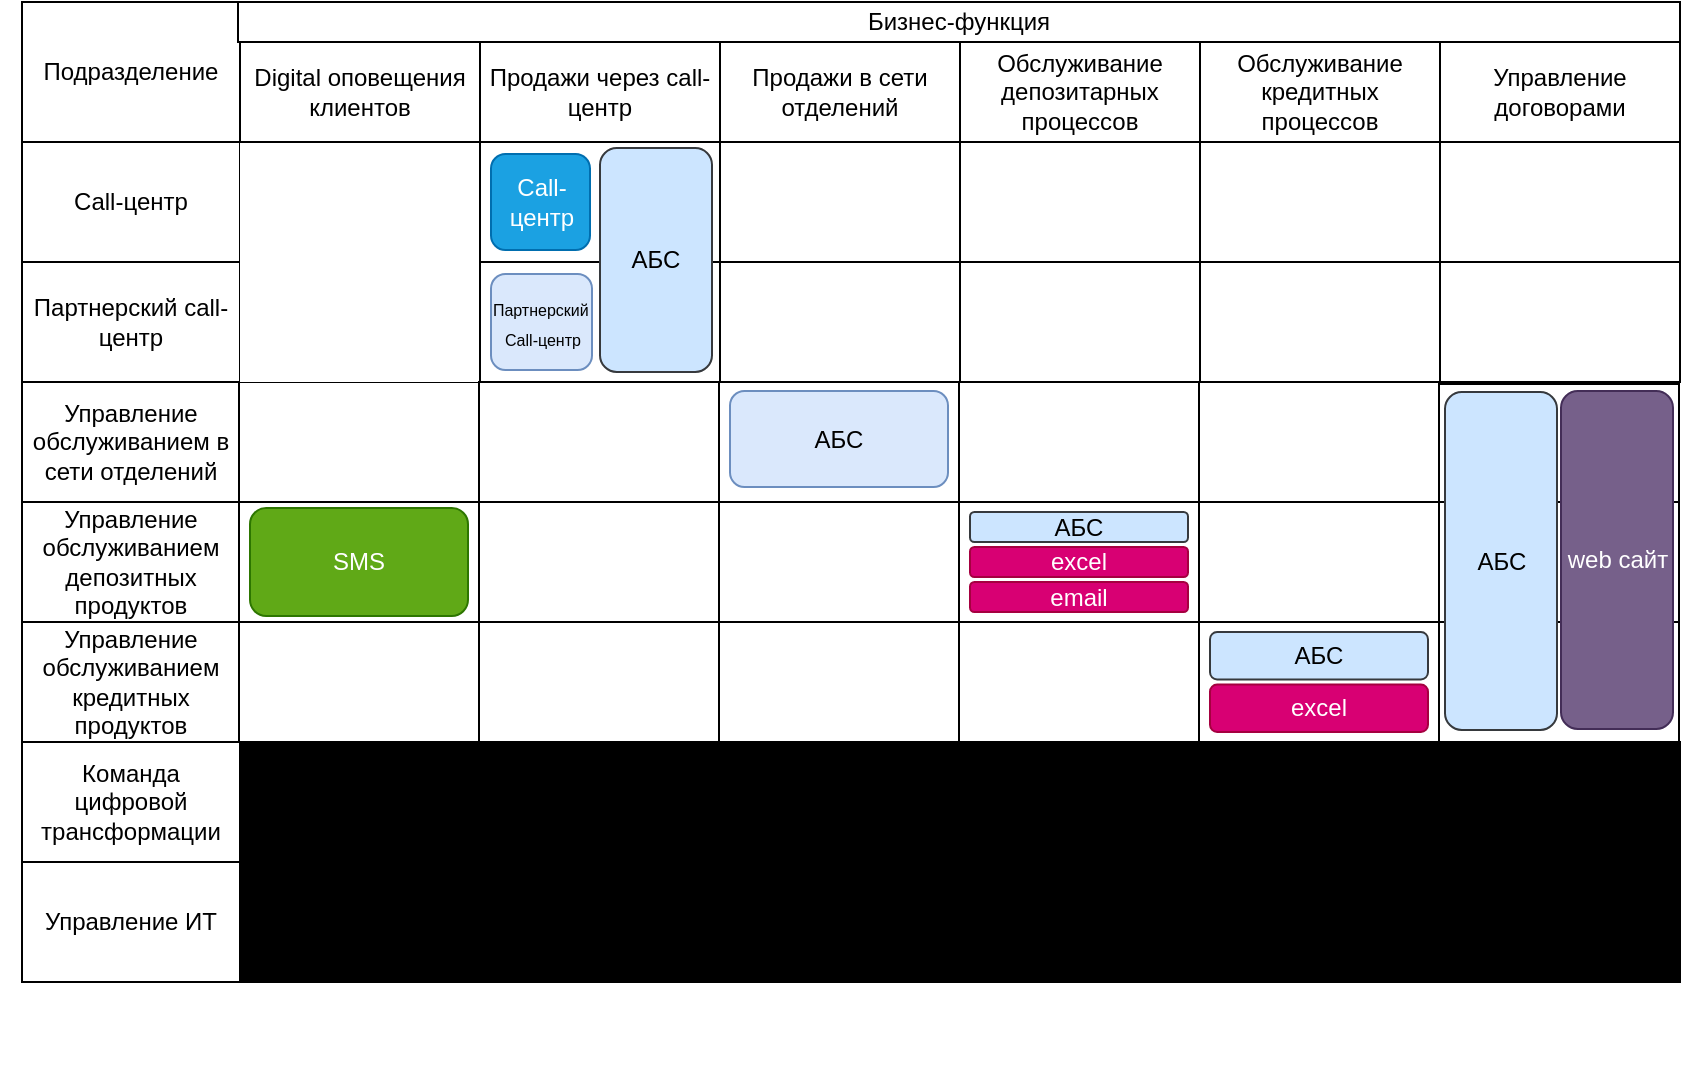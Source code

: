 <mxfile version="27.1.5">
  <diagram name="Page-1" id="EDruNcVgQrR1iOMbviFJ">
    <mxGraphModel dx="1142" dy="645" grid="0" gridSize="5" guides="1" tooltips="1" connect="1" arrows="1" fold="1" page="1" pageScale="1" pageWidth="850" pageHeight="1100" math="0" shadow="0">
      <root>
        <mxCell id="0" />
        <mxCell id="1" parent="0" />
        <mxCell id="CMrMNQIp8Kjfouo7Vvd6-123" value="" style="group;fillColor=none;container=0;" parent="1" vertex="1" connectable="0">
          <mxGeometry y="40" width="851" height="537" as="geometry" />
        </mxCell>
        <mxCell id="CMrMNQIp8Kjfouo7Vvd6-51" value="Управление обслуживанием в сети отделений" style="rounded=0;whiteSpace=wrap;html=1;" parent="1" vertex="1">
          <mxGeometry x="11" y="230" width="108.5" height="60" as="geometry" />
        </mxCell>
        <mxCell id="CMrMNQIp8Kjfouo7Vvd6-52" value="Управление обслуживанием депозитных продуктов" style="rounded=0;whiteSpace=wrap;html=1;" parent="1" vertex="1">
          <mxGeometry x="11" y="290" width="108.5" height="60" as="geometry" />
        </mxCell>
        <mxCell id="CMrMNQIp8Kjfouo7Vvd6-53" value="Управление обслуживанием кредитных продуктов" style="rounded=0;whiteSpace=wrap;html=1;" parent="1" vertex="1">
          <mxGeometry x="11" y="350" width="108.5" height="60" as="geometry" />
        </mxCell>
        <mxCell id="CMrMNQIp8Kjfouo7Vvd6-54" value="Call-центр" style="rounded=0;whiteSpace=wrap;html=1;" parent="1" vertex="1">
          <mxGeometry x="11" y="110" width="109" height="60" as="geometry" />
        </mxCell>
        <mxCell id="CMrMNQIp8Kjfouo7Vvd6-55" value="Партнерский call-центр" style="rounded=0;whiteSpace=wrap;html=1;" parent="1" vertex="1">
          <mxGeometry x="11" y="170" width="109" height="60" as="geometry" />
        </mxCell>
        <mxCell id="CMrMNQIp8Kjfouo7Vvd6-56" value="Команда цифровой трансформации" style="rounded=0;whiteSpace=wrap;html=1;" parent="1" vertex="1">
          <mxGeometry x="11" y="410" width="109" height="60" as="geometry" />
        </mxCell>
        <mxCell id="CMrMNQIp8Kjfouo7Vvd6-57" value="Управление ИТ" style="rounded=0;whiteSpace=wrap;html=1;" parent="1" vertex="1">
          <mxGeometry x="11" y="470" width="109" height="60" as="geometry" />
        </mxCell>
        <mxCell id="CMrMNQIp8Kjfouo7Vvd6-58" value="&lt;div&gt;&lt;span style=&quot;background-color: transparent; color: light-dark(rgb(0, 0, 0), rgb(255, 255, 255));&quot;&gt;Подразделение&lt;/span&gt;&lt;/div&gt;" style="rounded=0;whiteSpace=wrap;html=1;" parent="1" vertex="1">
          <mxGeometry x="11" y="40" width="109" height="70" as="geometry" />
        </mxCell>
        <mxCell id="CMrMNQIp8Kjfouo7Vvd6-59" value="" style="rounded=0;whiteSpace=wrap;html=1;" parent="1" vertex="1">
          <mxGeometry x="119.5" y="230" width="120" height="60" as="geometry" />
        </mxCell>
        <mxCell id="CMrMNQIp8Kjfouo7Vvd6-60" value="" style="rounded=0;whiteSpace=wrap;html=1;" parent="1" vertex="1">
          <mxGeometry x="119.5" y="290" width="120" height="60" as="geometry" />
        </mxCell>
        <mxCell id="CMrMNQIp8Kjfouo7Vvd6-61" value="" style="rounded=0;whiteSpace=wrap;html=1;" parent="1" vertex="1">
          <mxGeometry x="119.5" y="350" width="120" height="60" as="geometry" />
        </mxCell>
        <mxCell id="CMrMNQIp8Kjfouo7Vvd6-62" value="" style="rounded=0;whiteSpace=wrap;html=1;strokeColor=none;" parent="1" vertex="1">
          <mxGeometry x="120" y="110" width="120" height="60" as="geometry" />
        </mxCell>
        <mxCell id="CMrMNQIp8Kjfouo7Vvd6-63" value="" style="rounded=0;whiteSpace=wrap;html=1;strokeColor=none;" parent="1" vertex="1">
          <mxGeometry x="120" y="170" width="120" height="60" as="geometry" />
        </mxCell>
        <mxCell id="CMrMNQIp8Kjfouo7Vvd6-75" value="" style="rounded=0;whiteSpace=wrap;html=1;" parent="1" vertex="1">
          <mxGeometry x="239.5" y="230" width="120" height="60" as="geometry" />
        </mxCell>
        <mxCell id="CMrMNQIp8Kjfouo7Vvd6-76" value="" style="rounded=0;whiteSpace=wrap;html=1;" parent="1" vertex="1">
          <mxGeometry x="239.5" y="290" width="120" height="60" as="geometry" />
        </mxCell>
        <mxCell id="CMrMNQIp8Kjfouo7Vvd6-77" value="" style="rounded=0;whiteSpace=wrap;html=1;" parent="1" vertex="1">
          <mxGeometry x="239.5" y="350" width="120" height="60" as="geometry" />
        </mxCell>
        <mxCell id="CMrMNQIp8Kjfouo7Vvd6-78" value="" style="rounded=0;whiteSpace=wrap;html=1;" parent="1" vertex="1">
          <mxGeometry x="240" y="110" width="120" height="60" as="geometry" />
        </mxCell>
        <mxCell id="CMrMNQIp8Kjfouo7Vvd6-79" value="" style="rounded=0;whiteSpace=wrap;html=1;" parent="1" vertex="1">
          <mxGeometry x="240" y="170" width="120" height="60" as="geometry" />
        </mxCell>
        <mxCell id="CMrMNQIp8Kjfouo7Vvd6-83" value="&lt;div&gt;&lt;br&gt;&lt;/div&gt;&lt;div&gt;&lt;br&gt;&lt;/div&gt;" style="rounded=0;whiteSpace=wrap;html=1;" parent="1" vertex="1">
          <mxGeometry x="359.5" y="230" width="120" height="60" as="geometry" />
        </mxCell>
        <mxCell id="CMrMNQIp8Kjfouo7Vvd6-84" value="" style="rounded=0;whiteSpace=wrap;html=1;" parent="1" vertex="1">
          <mxGeometry x="359.5" y="290" width="120" height="60" as="geometry" />
        </mxCell>
        <mxCell id="CMrMNQIp8Kjfouo7Vvd6-85" value="" style="rounded=0;whiteSpace=wrap;html=1;" parent="1" vertex="1">
          <mxGeometry x="359.5" y="350" width="120" height="60" as="geometry" />
        </mxCell>
        <mxCell id="CMrMNQIp8Kjfouo7Vvd6-86" value="" style="rounded=0;whiteSpace=wrap;html=1;" parent="1" vertex="1">
          <mxGeometry x="360" y="110" width="120" height="60" as="geometry" />
        </mxCell>
        <mxCell id="CMrMNQIp8Kjfouo7Vvd6-87" value="" style="rounded=0;whiteSpace=wrap;html=1;" parent="1" vertex="1">
          <mxGeometry x="360" y="170" width="120" height="60" as="geometry" />
        </mxCell>
        <mxCell id="CMrMNQIp8Kjfouo7Vvd6-91" value="" style="rounded=0;whiteSpace=wrap;html=1;" parent="1" vertex="1">
          <mxGeometry x="479.5" y="230" width="120" height="60" as="geometry" />
        </mxCell>
        <mxCell id="CMrMNQIp8Kjfouo7Vvd6-92" value="" style="rounded=0;whiteSpace=wrap;html=1;" parent="1" vertex="1">
          <mxGeometry x="479.5" y="290" width="120" height="60" as="geometry" />
        </mxCell>
        <mxCell id="CMrMNQIp8Kjfouo7Vvd6-93" value="" style="rounded=0;whiteSpace=wrap;html=1;" parent="1" vertex="1">
          <mxGeometry x="479.5" y="350" width="120" height="60" as="geometry" />
        </mxCell>
        <mxCell id="CMrMNQIp8Kjfouo7Vvd6-94" value="" style="rounded=0;whiteSpace=wrap;html=1;" parent="1" vertex="1">
          <mxGeometry x="480" y="110" width="120" height="60" as="geometry" />
        </mxCell>
        <mxCell id="CMrMNQIp8Kjfouo7Vvd6-95" value="" style="rounded=0;whiteSpace=wrap;html=1;" parent="1" vertex="1">
          <mxGeometry x="480" y="170" width="120" height="60" as="geometry" />
        </mxCell>
        <mxCell id="CMrMNQIp8Kjfouo7Vvd6-99" value="" style="rounded=0;whiteSpace=wrap;html=1;" parent="1" vertex="1">
          <mxGeometry x="599.5" y="230" width="120" height="60" as="geometry" />
        </mxCell>
        <mxCell id="CMrMNQIp8Kjfouo7Vvd6-100" value="" style="rounded=0;whiteSpace=wrap;html=1;" parent="1" vertex="1">
          <mxGeometry x="599.5" y="290" width="120" height="60" as="geometry" />
        </mxCell>
        <mxCell id="CMrMNQIp8Kjfouo7Vvd6-101" value="" style="rounded=0;whiteSpace=wrap;html=1;" parent="1" vertex="1">
          <mxGeometry x="599.5" y="350" width="120" height="60" as="geometry" />
        </mxCell>
        <mxCell id="CMrMNQIp8Kjfouo7Vvd6-102" value="" style="rounded=0;whiteSpace=wrap;html=1;" parent="1" vertex="1">
          <mxGeometry x="600" y="110" width="120" height="60" as="geometry" />
        </mxCell>
        <mxCell id="CMrMNQIp8Kjfouo7Vvd6-103" value="" style="rounded=0;whiteSpace=wrap;html=1;" parent="1" vertex="1">
          <mxGeometry x="600" y="170" width="120" height="60" as="geometry" />
        </mxCell>
        <mxCell id="CMrMNQIp8Kjfouo7Vvd6-107" value="" style="rounded=0;whiteSpace=wrap;html=1;" parent="1" vertex="1">
          <mxGeometry x="719.5" y="231" width="120" height="60" as="geometry" />
        </mxCell>
        <mxCell id="CMrMNQIp8Kjfouo7Vvd6-108" value="" style="rounded=0;whiteSpace=wrap;html=1;" parent="1" vertex="1">
          <mxGeometry x="719.5" y="290" width="120" height="60" as="geometry" />
        </mxCell>
        <mxCell id="CMrMNQIp8Kjfouo7Vvd6-109" value="" style="rounded=0;whiteSpace=wrap;html=1;" parent="1" vertex="1">
          <mxGeometry x="719.5" y="350" width="120" height="60" as="geometry" />
        </mxCell>
        <mxCell id="CMrMNQIp8Kjfouo7Vvd6-110" value="" style="rounded=0;whiteSpace=wrap;html=1;" parent="1" vertex="1">
          <mxGeometry x="720" y="110" width="120" height="60" as="geometry" />
        </mxCell>
        <mxCell id="CMrMNQIp8Kjfouo7Vvd6-111" value="" style="rounded=0;whiteSpace=wrap;html=1;" parent="1" vertex="1">
          <mxGeometry x="720" y="170" width="120" height="60" as="geometry" />
        </mxCell>
        <mxCell id="CMrMNQIp8Kjfouo7Vvd6-115" value="Бизнес-функция" style="rounded=0;whiteSpace=wrap;html=1;" parent="1" vertex="1">
          <mxGeometry x="119" y="40" width="721" height="20" as="geometry" />
        </mxCell>
        <mxCell id="CMrMNQIp8Kjfouo7Vvd6-116" value="&lt;div&gt;&lt;span style=&quot;background-color: transparent; color: light-dark(rgb(0, 0, 0), rgb(255, 255, 255));&quot;&gt;Digital оповещения клиентов&lt;/span&gt;&lt;/div&gt;" style="rounded=0;whiteSpace=wrap;html=1;" parent="1" vertex="1">
          <mxGeometry x="120" y="60" width="120" height="50" as="geometry" />
        </mxCell>
        <mxCell id="CMrMNQIp8Kjfouo7Vvd6-117" value="&lt;div&gt;&lt;span style=&quot;background-color: transparent; color: light-dark(rgb(0, 0, 0), rgb(255, 255, 255));&quot;&gt;Продажи через call-центр&lt;/span&gt;&lt;/div&gt;" style="rounded=0;whiteSpace=wrap;html=1;" parent="1" vertex="1">
          <mxGeometry x="240" y="60" width="120" height="50" as="geometry" />
        </mxCell>
        <mxCell id="CMrMNQIp8Kjfouo7Vvd6-118" value="Продажи в сети отделений" style="rounded=0;whiteSpace=wrap;html=1;" parent="1" vertex="1">
          <mxGeometry x="360" y="60" width="120" height="50" as="geometry" />
        </mxCell>
        <mxCell id="CMrMNQIp8Kjfouo7Vvd6-119" value="Обслуживание депозитарных процессов" style="rounded=0;whiteSpace=wrap;html=1;" parent="1" vertex="1">
          <mxGeometry x="480" y="60" width="120" height="50" as="geometry" />
        </mxCell>
        <mxCell id="CMrMNQIp8Kjfouo7Vvd6-121" value="Управление договорами" style="rounded=0;whiteSpace=wrap;html=1;" parent="1" vertex="1">
          <mxGeometry x="720" y="60" width="120" height="50" as="geometry" />
        </mxCell>
        <mxCell id="CMrMNQIp8Kjfouo7Vvd6-122" value="Обслуживание кредитных процессов" style="rounded=0;whiteSpace=wrap;html=1;" parent="1" vertex="1">
          <mxGeometry x="600" y="60" width="120" height="50" as="geometry" />
        </mxCell>
        <mxCell id="CMrMNQIp8Kjfouo7Vvd6-274" value="SMS" style="rounded=1;whiteSpace=wrap;html=1;fillColor=light-dark(#60A917,#FFFF00);fontColor=#ffffff;strokeColor=#2D7600;" parent="1" vertex="1">
          <mxGeometry x="125" y="293" width="109" height="54" as="geometry" />
        </mxCell>
        <mxCell id="CMrMNQIp8Kjfouo7Vvd6-335" value="Call-центр" style="rounded=1;whiteSpace=wrap;html=1;fillColor=#1ba1e2;fontColor=#ffffff;strokeColor=#006EAF;" parent="1" vertex="1">
          <mxGeometry x="245.5" y="116" width="49.5" height="48" as="geometry" />
        </mxCell>
        <mxCell id="CMrMNQIp8Kjfouo7Vvd6-336" value="&lt;font style=&quot;font-size: 8px;&quot;&gt;Партнерский&amp;nbsp;&lt;/font&gt;&lt;div&gt;&lt;font style=&quot;font-size: 8px;&quot;&gt;Call-центр&lt;/font&gt;&lt;/div&gt;" style="rounded=1;whiteSpace=wrap;html=1;fillColor=light-dark(#DAE8FC,#3333FF);strokeColor=#6c8ebf;" parent="1" vertex="1">
          <mxGeometry x="245.5" y="176" width="50.5" height="48" as="geometry" />
        </mxCell>
        <mxCell id="CMrMNQIp8Kjfouo7Vvd6-417" value="АБС" style="rounded=1;whiteSpace=wrap;html=1;fillColor=#cce5ff;strokeColor=#36393d;" parent="1" vertex="1">
          <mxGeometry x="722.5" y="235" width="56" height="169" as="geometry" />
        </mxCell>
        <mxCell id="CMrMNQIp8Kjfouo7Vvd6-419" value="web сайт" style="rounded=1;whiteSpace=wrap;html=1;fillColor=#76608a;strokeColor=#432D57;fontColor=#ffffff;" parent="1" vertex="1">
          <mxGeometry x="780.5" y="234.5" width="56" height="169" as="geometry" />
        </mxCell>
        <mxCell id="CMrMNQIp8Kjfouo7Vvd6-420" value="АБС" style="rounded=1;whiteSpace=wrap;html=1;fillColor=#dae8fc;strokeColor=#6c8ebf;gradientColor=none;" parent="1" vertex="1">
          <mxGeometry x="365" y="234.5" width="109" height="48" as="geometry" />
        </mxCell>
        <mxCell id="CMrMNQIp8Kjfouo7Vvd6-421" value="АБС" style="rounded=1;whiteSpace=wrap;html=1;fillColor=#cce5ff;strokeColor=#36393d;" parent="1" vertex="1">
          <mxGeometry x="485" y="295" width="109" height="15" as="geometry" />
        </mxCell>
        <mxCell id="CMrMNQIp8Kjfouo7Vvd6-488" value="excel" style="rounded=1;whiteSpace=wrap;html=1;fillColor=light-dark(#D80073,#CCFFE6);fontColor=#ffffff;strokeColor=light-dark(#A50040,#333333);" parent="1" vertex="1">
          <mxGeometry x="485" y="312.5" width="109" height="15" as="geometry" />
        </mxCell>
        <mxCell id="CMrMNQIp8Kjfouo7Vvd6-489" value="АБС" style="rounded=1;whiteSpace=wrap;html=1;fillColor=#cce5ff;strokeColor=#36393d;" parent="1" vertex="1">
          <mxGeometry x="605" y="355" width="109" height="23.75" as="geometry" />
        </mxCell>
        <mxCell id="CMrMNQIp8Kjfouo7Vvd6-490" value="excel" style="rounded=1;whiteSpace=wrap;html=1;fillColor=light-dark(#D80073,#CCFFE6);fontColor=#ffffff;strokeColor=light-dark(#A50040,#333333);" parent="1" vertex="1">
          <mxGeometry x="605" y="381.25" width="109" height="23.75" as="geometry" />
        </mxCell>
        <mxCell id="CMrMNQIp8Kjfouo7Vvd6-491" value="email" style="rounded=1;whiteSpace=wrap;html=1;fillColor=light-dark(#D80073,#CCFFE6);fontColor=#ffffff;strokeColor=light-dark(#A50040,#333333);" parent="1" vertex="1">
          <mxGeometry x="485" y="330" width="109" height="15" as="geometry" />
        </mxCell>
        <mxCell id="CMrMNQIp8Kjfouo7Vvd6-64" value="Подразделения поддержки бизнеса" style="rounded=0;whiteSpace=wrap;html=1;fillColor=light-dark(#333333,#4D4D4D);fillStyle=cross-hatch;strokeWidth=1;gradientColor=none;strokeColor=default;fontStyle=1" parent="1" vertex="1">
          <mxGeometry x="120" y="410" width="720" height="120" as="geometry" />
        </mxCell>
        <mxCell id="EcoSlg7VXHgF6z88Q2rA-3" value="АБС" style="rounded=1;whiteSpace=wrap;html=1;fillColor=#cce5ff;strokeColor=#36393d;" vertex="1" parent="1">
          <mxGeometry x="300" y="113" width="56" height="112" as="geometry" />
        </mxCell>
      </root>
    </mxGraphModel>
  </diagram>
</mxfile>
